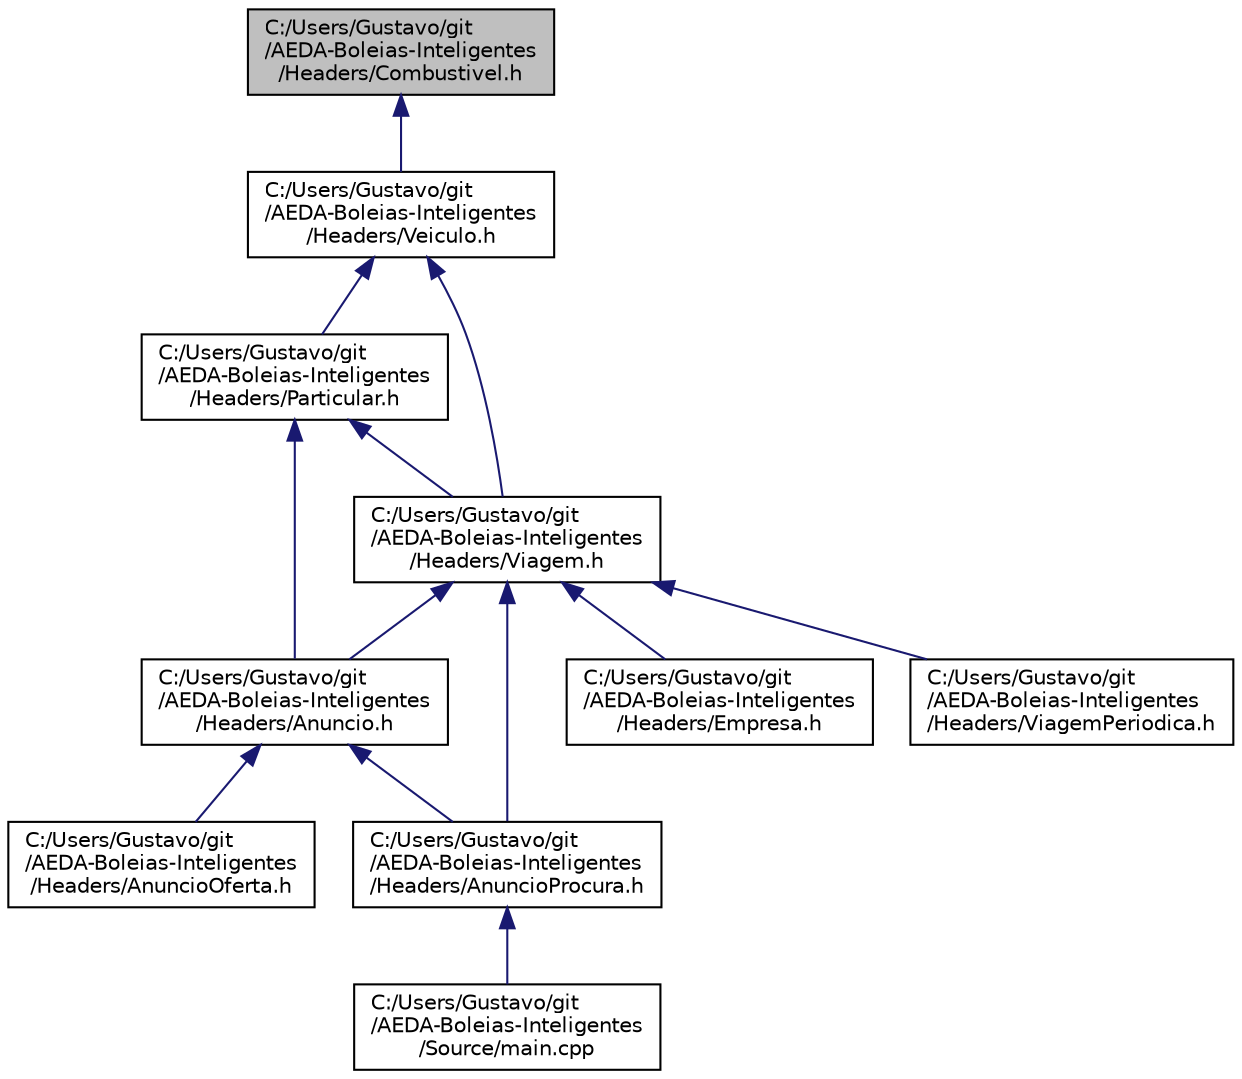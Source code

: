 digraph "C:/Users/Gustavo/git/AEDA-Boleias-Inteligentes/Headers/Combustivel.h"
{
  edge [fontname="Helvetica",fontsize="10",labelfontname="Helvetica",labelfontsize="10"];
  node [fontname="Helvetica",fontsize="10",shape=record];
  Node1 [label="C:/Users/Gustavo/git\l/AEDA-Boleias-Inteligentes\l/Headers/Combustivel.h",height=0.2,width=0.4,color="black", fillcolor="grey75", style="filled", fontcolor="black"];
  Node1 -> Node2 [dir="back",color="midnightblue",fontsize="10",style="solid",fontname="Helvetica"];
  Node2 [label="C:/Users/Gustavo/git\l/AEDA-Boleias-Inteligentes\l/Headers/Veiculo.h",height=0.2,width=0.4,color="black", fillcolor="white", style="filled",URL="$_veiculo_8h.html"];
  Node2 -> Node3 [dir="back",color="midnightblue",fontsize="10",style="solid",fontname="Helvetica"];
  Node3 [label="C:/Users/Gustavo/git\l/AEDA-Boleias-Inteligentes\l/Headers/Particular.h",height=0.2,width=0.4,color="black", fillcolor="white", style="filled",URL="$_particular_8h.html"];
  Node3 -> Node4 [dir="back",color="midnightblue",fontsize="10",style="solid",fontname="Helvetica"];
  Node4 [label="C:/Users/Gustavo/git\l/AEDA-Boleias-Inteligentes\l/Headers/Anuncio.h",height=0.2,width=0.4,color="black", fillcolor="white", style="filled",URL="$_anuncio_8h.html"];
  Node4 -> Node5 [dir="back",color="midnightblue",fontsize="10",style="solid",fontname="Helvetica"];
  Node5 [label="C:/Users/Gustavo/git\l/AEDA-Boleias-Inteligentes\l/Headers/AnuncioOferta.h",height=0.2,width=0.4,color="black", fillcolor="white", style="filled",URL="$_anuncio_oferta_8h.html"];
  Node4 -> Node6 [dir="back",color="midnightblue",fontsize="10",style="solid",fontname="Helvetica"];
  Node6 [label="C:/Users/Gustavo/git\l/AEDA-Boleias-Inteligentes\l/Headers/AnuncioProcura.h",height=0.2,width=0.4,color="black", fillcolor="white", style="filled",URL="$_anuncio_procura_8h.html"];
  Node6 -> Node7 [dir="back",color="midnightblue",fontsize="10",style="solid",fontname="Helvetica"];
  Node7 [label="C:/Users/Gustavo/git\l/AEDA-Boleias-Inteligentes\l/Source/main.cpp",height=0.2,width=0.4,color="black", fillcolor="white", style="filled",URL="$main_8cpp.html"];
  Node3 -> Node8 [dir="back",color="midnightblue",fontsize="10",style="solid",fontname="Helvetica"];
  Node8 [label="C:/Users/Gustavo/git\l/AEDA-Boleias-Inteligentes\l/Headers/Viagem.h",height=0.2,width=0.4,color="black", fillcolor="white", style="filled",URL="$_viagem_8h.html"];
  Node8 -> Node4 [dir="back",color="midnightblue",fontsize="10",style="solid",fontname="Helvetica"];
  Node8 -> Node6 [dir="back",color="midnightblue",fontsize="10",style="solid",fontname="Helvetica"];
  Node8 -> Node9 [dir="back",color="midnightblue",fontsize="10",style="solid",fontname="Helvetica"];
  Node9 [label="C:/Users/Gustavo/git\l/AEDA-Boleias-Inteligentes\l/Headers/Empresa.h",height=0.2,width=0.4,color="black", fillcolor="white", style="filled",URL="$_empresa_8h.html"];
  Node8 -> Node10 [dir="back",color="midnightblue",fontsize="10",style="solid",fontname="Helvetica"];
  Node10 [label="C:/Users/Gustavo/git\l/AEDA-Boleias-Inteligentes\l/Headers/ViagemPeriodica.h",height=0.2,width=0.4,color="black", fillcolor="white", style="filled",URL="$_viagem_periodica_8h.html"];
  Node2 -> Node8 [dir="back",color="midnightblue",fontsize="10",style="solid",fontname="Helvetica"];
}
